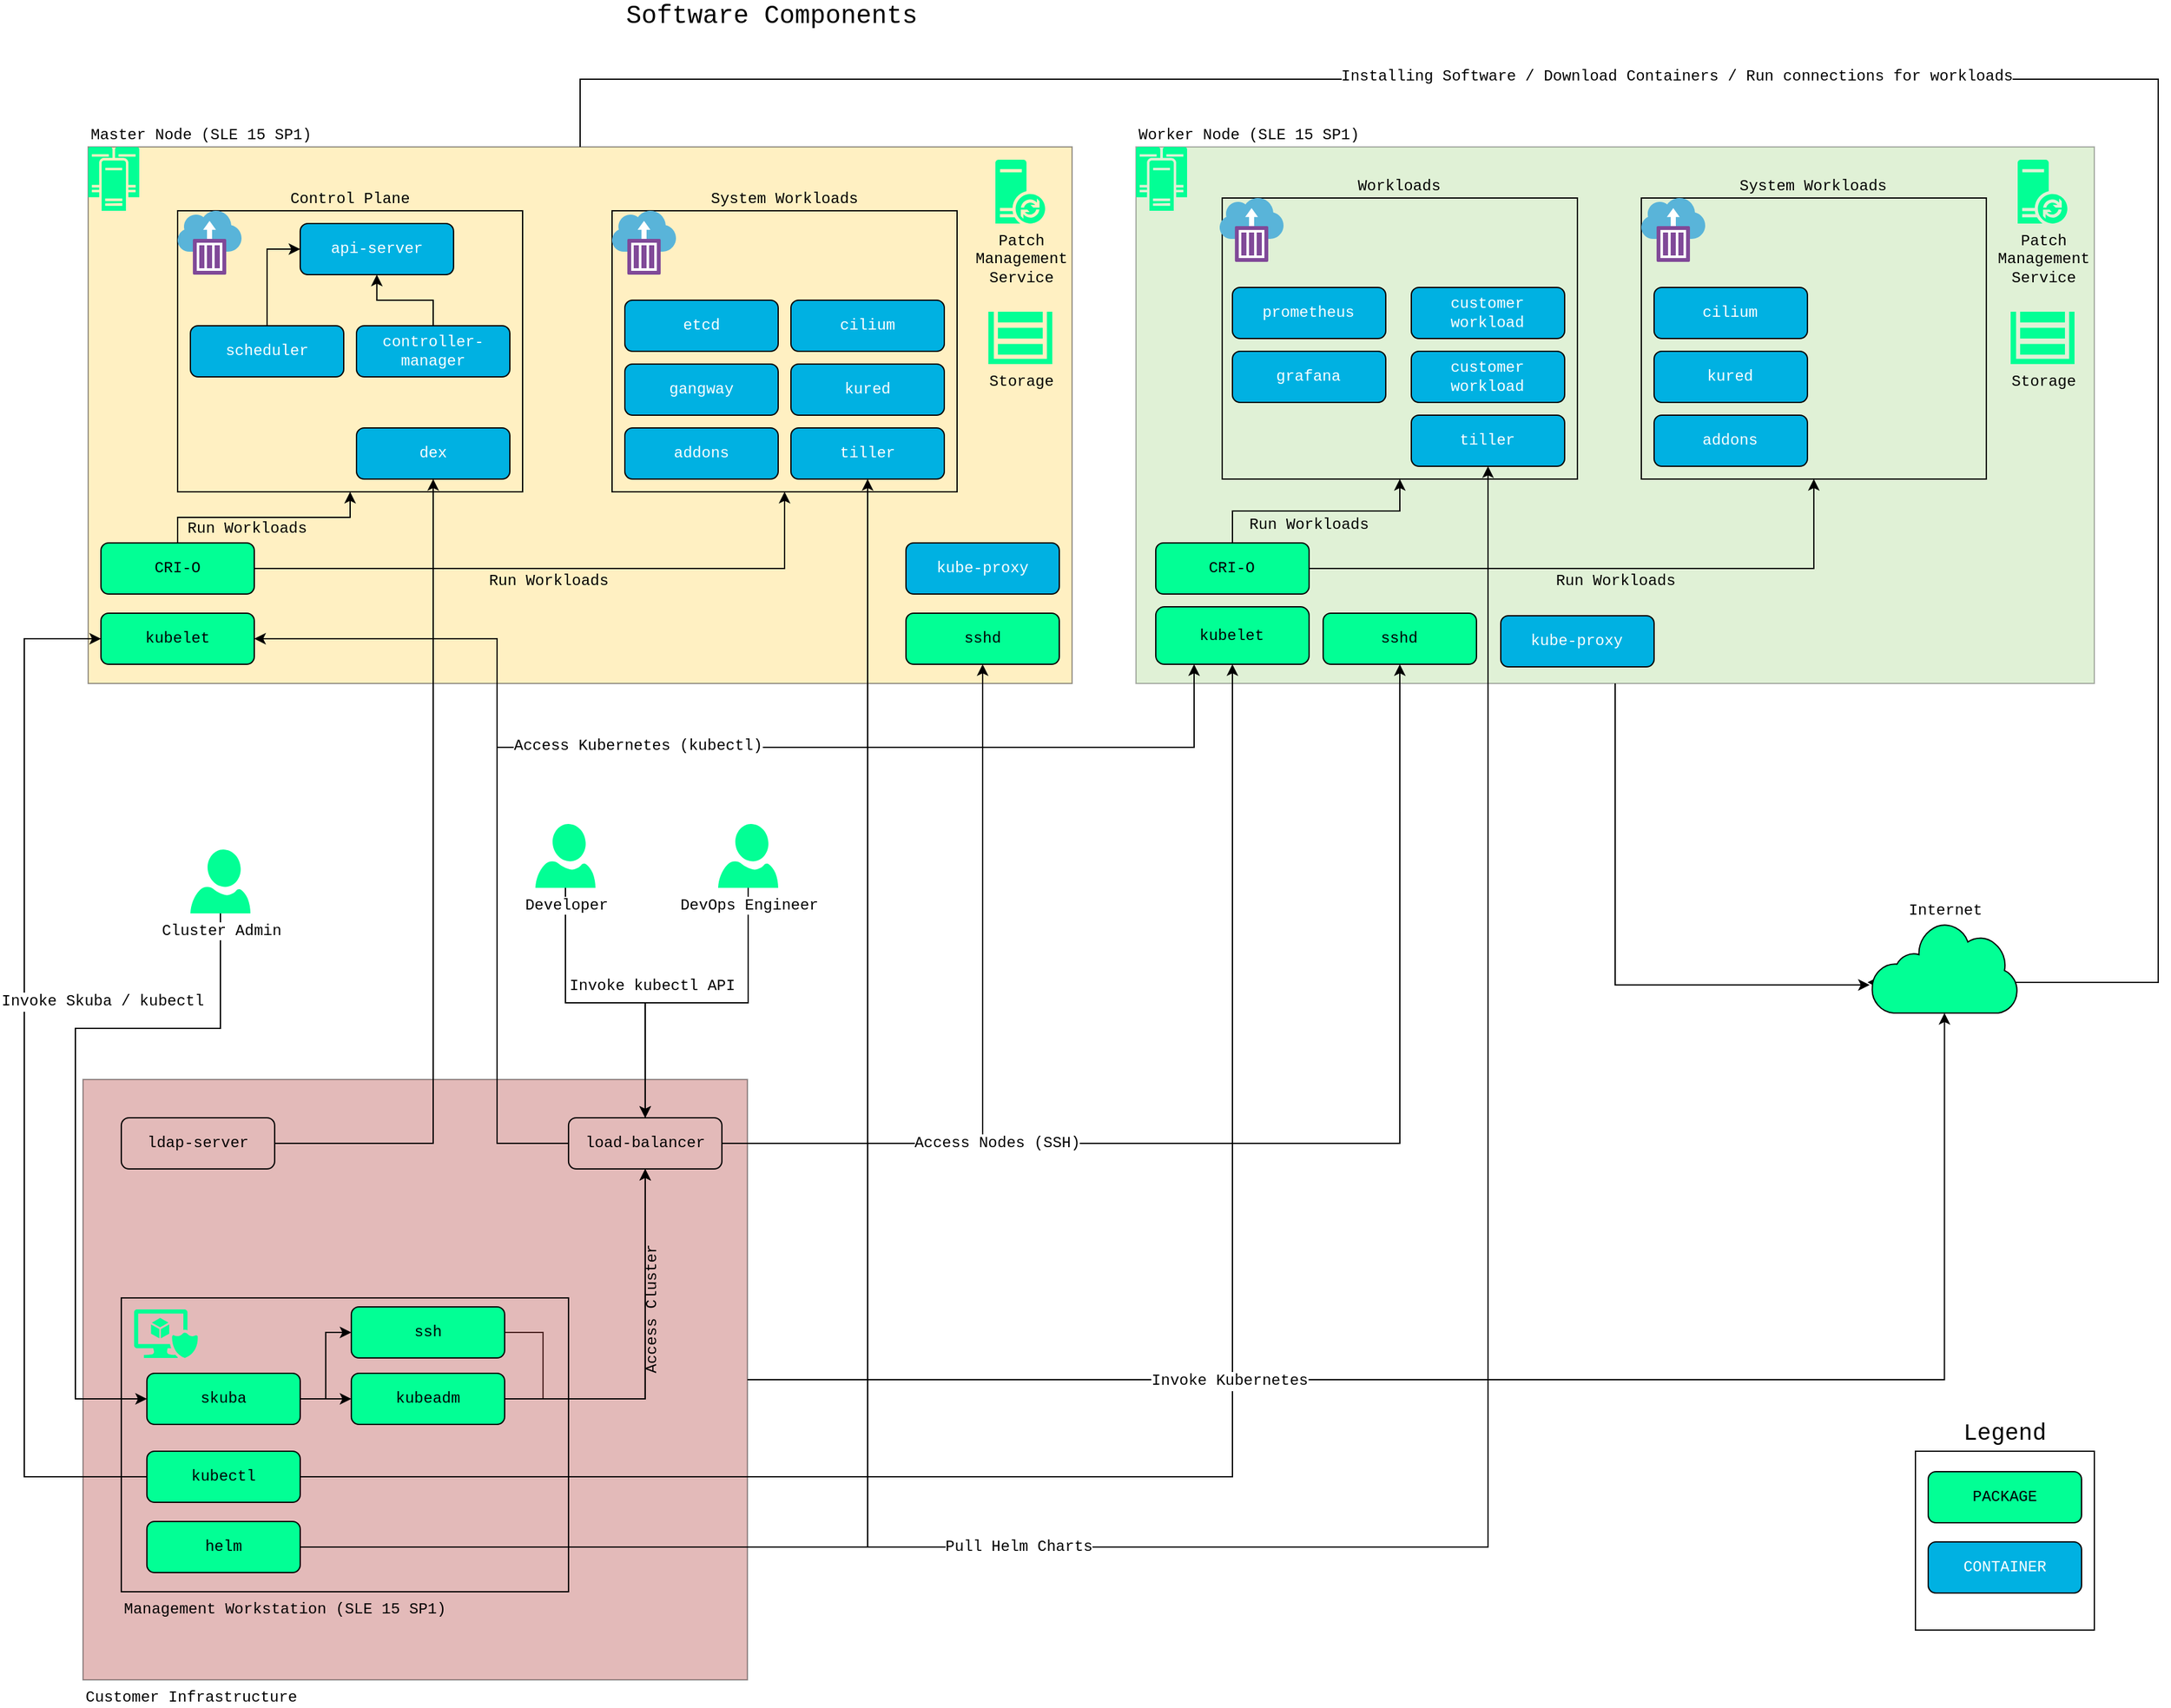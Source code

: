 <mxfile version="12.8.4" type="device"><diagram id="6bdjFwEnj6v_M3j-2Wha" name="Page-1"><mxGraphModel dx="2370" dy="1237" grid="1" gridSize="10" guides="1" tooltips="1" connect="1" arrows="1" fold="1" page="1" pageScale="1" pageWidth="1654" pageHeight="1169" math="0" shadow="0"><root><mxCell id="0"/><mxCell id="1" parent="0"/><mxCell id="fLlLuBaru9VSp9vsqFlR-161" style="edgeStyle=orthogonalEdgeStyle;rounded=0;orthogonalLoop=1;jettySize=auto;html=1;entryX=-0.011;entryY=0.697;entryDx=0;entryDy=0;entryPerimeter=0;startArrow=none;startFill=0;endArrow=classic;endFill=1;fontFamily=Courier New;fontColor=#000000;" edge="1" parent="1" source="fLlLuBaru9VSp9vsqFlR-36" target="fLlLuBaru9VSp9vsqFlR-34"><mxGeometry relative="1" as="geometry"><Array as="points"><mxPoint x="1275" y="779"/><mxPoint x="1474" y="779"/></Array></mxGeometry></mxCell><mxCell id="fLlLuBaru9VSp9vsqFlR-36" value="Worker Node (SLE 15 SP1)" style="rounded=0;whiteSpace=wrap;html=1;fillColor=#97D077;fontFamily=Courier New;align=left;labelPosition=center;verticalLabelPosition=top;verticalAlign=bottom;opacity=30;" vertex="1" parent="1"><mxGeometry x="900" y="123" width="750" height="420" as="geometry"/></mxCell><mxCell id="fLlLuBaru9VSp9vsqFlR-107" style="edgeStyle=orthogonalEdgeStyle;rounded=0;orthogonalLoop=1;jettySize=auto;html=1;exitX=1;exitY=0.5;exitDx=0;exitDy=0;startArrow=none;startFill=0;endArrow=classic;endFill=1;fontFamily=Courier New;fontColor=#000000;entryX=0.5;entryY=1;entryDx=0;entryDy=0;" edge="1" parent="1" source="fLlLuBaru9VSp9vsqFlR-104" target="fLlLuBaru9VSp9vsqFlR-69"><mxGeometry relative="1" as="geometry"><mxPoint x="515.94" y="933" as="targetPoint"/><Array as="points"><mxPoint x="435.94" y="1051"/><mxPoint x="435.94" y="1103"/><mxPoint x="515.94" y="1103"/></Array></mxGeometry></mxCell><mxCell id="fLlLuBaru9VSp9vsqFlR-160" style="edgeStyle=orthogonalEdgeStyle;rounded=0;orthogonalLoop=1;jettySize=auto;html=1;entryX=0.5;entryY=1;entryDx=0;entryDy=0;entryPerimeter=0;startArrow=none;startFill=0;endArrow=classic;endFill=1;fontFamily=Courier New;fontColor=#000000;" edge="1" parent="1" source="fLlLuBaru9VSp9vsqFlR-67" target="fLlLuBaru9VSp9vsqFlR-34"><mxGeometry relative="1" as="geometry"/></mxCell><mxCell id="fLlLuBaru9VSp9vsqFlR-67" value="Customer Infrastructure" style="rounded=0;whiteSpace=wrap;html=1;fillColor=#B85450;fontFamily=Courier New;align=left;labelPosition=center;verticalLabelPosition=bottom;verticalAlign=top;strokeColor=#000000;opacity=40;" vertex="1" parent="1"><mxGeometry x="75.94" y="853" width="520" height="470" as="geometry"/></mxCell><mxCell id="fLlLuBaru9VSp9vsqFlR-78" value="&lt;div style=&quot;font-size: 18px&quot;&gt;&lt;font style=&quot;font-size: 18px&quot;&gt;Legend&lt;/font&gt;&lt;/div&gt;" style="whiteSpace=wrap;html=1;aspect=fixed;strokeColor=#000000;fillColor=none;fontFamily=Courier New;align=center;labelPosition=center;verticalLabelPosition=top;verticalAlign=bottom;" vertex="1" parent="1"><mxGeometry x="1510" y="1144" width="140" height="140" as="geometry"/></mxCell><mxCell id="fLlLuBaru9VSp9vsqFlR-65" value="System Workloads" style="rounded=0;whiteSpace=wrap;html=1;fillColor=none;fontFamily=Courier New;align=center;labelPosition=center;verticalLabelPosition=top;verticalAlign=bottom;" vertex="1" parent="1"><mxGeometry x="1295.48" y="163" width="270" height="220" as="geometry"/></mxCell><mxCell id="fLlLuBaru9VSp9vsqFlR-152" style="edgeStyle=orthogonalEdgeStyle;rounded=0;orthogonalLoop=1;jettySize=auto;html=1;entryX=-0.026;entryY=0.662;entryDx=0;entryDy=0;entryPerimeter=0;startArrow=none;startFill=0;endArrow=classic;endFill=1;fontFamily=Courier New;fontColor=#000000;" edge="1" parent="1" source="fLlLuBaru9VSp9vsqFlR-35" target="fLlLuBaru9VSp9vsqFlR-34"><mxGeometry relative="1" as="geometry"><Array as="points"><mxPoint x="465" y="70"/><mxPoint x="1700" y="70"/><mxPoint x="1700" y="777"/></Array></mxGeometry></mxCell><mxCell id="fLlLuBaru9VSp9vsqFlR-157" value="Installing Software / Download Containers / Run connections for workloads" style="text;html=1;align=center;verticalAlign=middle;resizable=0;points=[];labelBackgroundColor=#ffffff;fontFamily=Courier New;fontColor=#000000;" vertex="1" connectable="0" parent="fLlLuBaru9VSp9vsqFlR-152"><mxGeometry x="-0.18" y="2" relative="1" as="geometry"><mxPoint as="offset"/></mxGeometry></mxCell><mxCell id="fLlLuBaru9VSp9vsqFlR-35" value="Master Node (SLE 15 SP1)" style="rounded=0;whiteSpace=wrap;html=1;fillColor=#FFD966;fontFamily=Courier New;align=left;labelPosition=center;verticalLabelPosition=top;verticalAlign=bottom;strokeColor=#000000;opacity=40;" vertex="1" parent="1"><mxGeometry x="80" y="123" width="770" height="420" as="geometry"/></mxCell><mxCell id="fLlLuBaru9VSp9vsqFlR-63" value="System Workloads" style="rounded=0;whiteSpace=wrap;html=1;fillColor=none;fontFamily=Courier New;align=center;labelPosition=center;verticalLabelPosition=top;verticalAlign=bottom;" vertex="1" parent="1"><mxGeometry x="490" y="173" width="270" height="220" as="geometry"/></mxCell><mxCell id="fLlLuBaru9VSp9vsqFlR-58" value="Workloads" style="rounded=0;whiteSpace=wrap;html=1;fillColor=none;fontFamily=Courier New;align=center;labelPosition=center;verticalLabelPosition=top;verticalAlign=bottom;" vertex="1" parent="1"><mxGeometry x="967.48" y="163" width="278" height="220" as="geometry"/></mxCell><mxCell id="fLlLuBaru9VSp9vsqFlR-37" value="Management Workstation (SLE 15 SP1)" style="rounded=0;whiteSpace=wrap;html=1;fillColor=none;fontFamily=Courier New;align=left;labelPosition=center;verticalLabelPosition=bottom;verticalAlign=top;" vertex="1" parent="1"><mxGeometry x="105.94" y="1024" width="350" height="230" as="geometry"/></mxCell><mxCell id="fLlLuBaru9VSp9vsqFlR-11" value="kured" style="rounded=1;whiteSpace=wrap;html=1;fillColor=#00B1E2;fontFamily=Courier New;fontColor=#FFFFFF;" vertex="1" parent="1"><mxGeometry x="630" y="293" width="120" height="40" as="geometry"/></mxCell><mxCell id="fLlLuBaru9VSp9vsqFlR-15" value="&lt;div&gt;etcd&lt;/div&gt;" style="rounded=1;whiteSpace=wrap;html=1;fillColor=#00B1E2;fontFamily=Courier New;fontColor=#FFFFFF;" vertex="1" parent="1"><mxGeometry x="500" y="243" width="120" height="40" as="geometry"/></mxCell><mxCell id="fLlLuBaru9VSp9vsqFlR-19" value="cilium" style="rounded=1;whiteSpace=wrap;html=1;fillColor=#00B1E2;fontFamily=Courier New;fontColor=#FFFFFF;" vertex="1" parent="1"><mxGeometry x="630" y="243" width="120" height="40" as="geometry"/></mxCell><mxCell id="fLlLuBaru9VSp9vsqFlR-39" value="&lt;div&gt;Control Plane&lt;/div&gt;" style="rounded=0;whiteSpace=wrap;html=1;fillColor=none;fontFamily=Courier New;align=center;labelPosition=center;verticalLabelPosition=top;verticalAlign=bottom;" vertex="1" parent="1"><mxGeometry x="150" y="173" width="270" height="220" as="geometry"/></mxCell><mxCell id="fLlLuBaru9VSp9vsqFlR-1" value="&lt;font style=&quot;font-size: 20px&quot;&gt;Software Components&lt;/font&gt;" style="text;html=1;strokeColor=none;fillColor=none;align=center;verticalAlign=middle;whiteSpace=wrap;rounded=0;fontFamily=Courier New;" vertex="1" parent="1"><mxGeometry x="470" y="10" width="290" height="20" as="geometry"/></mxCell><mxCell id="fLlLuBaru9VSp9vsqFlR-9" value="&lt;div&gt;api-server&lt;/div&gt;" style="rounded=1;whiteSpace=wrap;html=1;fillColor=#00B1E2;fontFamily=Courier New;fontColor=#FFFFFF;" vertex="1" parent="1"><mxGeometry x="245.94" y="183" width="120" height="40" as="geometry"/></mxCell><mxCell id="fLlLuBaru9VSp9vsqFlR-10" value="kubelet" style="rounded=1;whiteSpace=wrap;html=1;fillColor=#02FF95;labelPosition=center;verticalLabelPosition=middle;align=center;verticalAlign=middle;fontFamily=Courier New;" vertex="1" parent="1"><mxGeometry x="90" y="488" width="120" height="40" as="geometry"/></mxCell><mxCell id="fLlLuBaru9VSp9vsqFlR-12" value="sshd" style="rounded=1;whiteSpace=wrap;html=1;fillColor=#02FF95;fontFamily=Courier New;" vertex="1" parent="1"><mxGeometry x="720" y="488" width="120" height="40" as="geometry"/></mxCell><mxCell id="fLlLuBaru9VSp9vsqFlR-57" style="edgeStyle=orthogonalEdgeStyle;rounded=0;orthogonalLoop=1;jettySize=auto;html=1;fontFamily=Courier New;" edge="1" parent="1" source="fLlLuBaru9VSp9vsqFlR-13" target="fLlLuBaru9VSp9vsqFlR-22"><mxGeometry relative="1" as="geometry"/></mxCell><mxCell id="fLlLuBaru9VSp9vsqFlR-106" style="edgeStyle=orthogonalEdgeStyle;rounded=0;orthogonalLoop=1;jettySize=auto;html=1;entryX=0;entryY=0.5;entryDx=0;entryDy=0;startArrow=none;startFill=0;endArrow=classic;endFill=1;fontFamily=Courier New;fontColor=#000000;" edge="1" parent="1" source="fLlLuBaru9VSp9vsqFlR-13" target="fLlLuBaru9VSp9vsqFlR-104"><mxGeometry relative="1" as="geometry"/></mxCell><mxCell id="fLlLuBaru9VSp9vsqFlR-13" value="skuba" style="rounded=1;whiteSpace=wrap;html=1;fillColor=#02FF95;fontFamily=Courier New;" vertex="1" parent="1"><mxGeometry x="125.94" y="1083" width="120" height="40" as="geometry"/></mxCell><mxCell id="fLlLuBaru9VSp9vsqFlR-112" style="edgeStyle=orthogonalEdgeStyle;rounded=0;orthogonalLoop=1;jettySize=auto;html=1;entryX=0.5;entryY=1;entryDx=0;entryDy=0;startArrow=none;startFill=0;endArrow=classic;endFill=1;fontFamily=Courier New;fontColor=#000000;" edge="1" parent="1" source="fLlLuBaru9VSp9vsqFlR-14" target="fLlLuBaru9VSp9vsqFlR-58"><mxGeometry relative="1" as="geometry"/></mxCell><mxCell id="fLlLuBaru9VSp9vsqFlR-155" value="Run Workloads" style="text;html=1;align=center;verticalAlign=middle;resizable=0;points=[];labelBackgroundColor=none;fontFamily=Courier New;fontColor=#000000;" vertex="1" connectable="0" parent="fLlLuBaru9VSp9vsqFlR-112"><mxGeometry x="0.273" relative="1" as="geometry"><mxPoint x="-30.5" y="11" as="offset"/></mxGeometry></mxCell><mxCell id="fLlLuBaru9VSp9vsqFlR-115" style="edgeStyle=orthogonalEdgeStyle;rounded=0;orthogonalLoop=1;jettySize=auto;html=1;entryX=0.5;entryY=1;entryDx=0;entryDy=0;startArrow=none;startFill=0;endArrow=classic;endFill=1;fontFamily=Courier New;fontColor=#000000;" edge="1" parent="1" source="fLlLuBaru9VSp9vsqFlR-14" target="fLlLuBaru9VSp9vsqFlR-65"><mxGeometry relative="1" as="geometry"/></mxCell><mxCell id="fLlLuBaru9VSp9vsqFlR-156" value="Run Workloads" style="text;html=1;align=center;verticalAlign=middle;resizable=0;points=[];labelBackgroundColor=none;fontFamily=Courier New;fontColor=#000000;" vertex="1" connectable="0" parent="fLlLuBaru9VSp9vsqFlR-115"><mxGeometry x="0.044" y="1" relative="1" as="geometry"><mxPoint x="-2.98" y="11" as="offset"/></mxGeometry></mxCell><mxCell id="fLlLuBaru9VSp9vsqFlR-14" value="CRI-O" style="rounded=1;whiteSpace=wrap;html=1;fillColor=#02FF95;fontFamily=Courier New;" vertex="1" parent="1"><mxGeometry x="915.48" y="433" width="120" height="40" as="geometry"/></mxCell><mxCell id="fLlLuBaru9VSp9vsqFlR-108" style="edgeStyle=orthogonalEdgeStyle;rounded=0;orthogonalLoop=1;jettySize=auto;html=1;startArrow=none;startFill=0;endArrow=classic;endFill=1;fontFamily=Courier New;fontColor=#000000;" edge="1" parent="1" source="fLlLuBaru9VSp9vsqFlR-16" target="fLlLuBaru9VSp9vsqFlR-9"><mxGeometry relative="1" as="geometry"/></mxCell><mxCell id="fLlLuBaru9VSp9vsqFlR-16" value="controller-manager" style="rounded=1;whiteSpace=wrap;html=1;fillColor=#00B1E2;fontFamily=Courier New;fontColor=#FFFFFF;" vertex="1" parent="1"><mxGeometry x="290" y="263" width="120" height="40" as="geometry"/></mxCell><mxCell id="fLlLuBaru9VSp9vsqFlR-17" value="dex" style="rounded=1;whiteSpace=wrap;html=1;fillColor=#00B1E2;fontFamily=Courier New;fontColor=#FFFFFF;" vertex="1" parent="1"><mxGeometry x="290" y="343" width="120" height="40" as="geometry"/></mxCell><mxCell id="fLlLuBaru9VSp9vsqFlR-18" value="gangway" style="rounded=1;whiteSpace=wrap;html=1;fillColor=#00B1E2;fontFamily=Courier New;fontColor=#FFFFFF;" vertex="1" parent="1"><mxGeometry x="500" y="293" width="120" height="40" as="geometry"/></mxCell><mxCell id="fLlLuBaru9VSp9vsqFlR-96" style="edgeStyle=orthogonalEdgeStyle;rounded=0;orthogonalLoop=1;jettySize=auto;html=1;entryX=0.5;entryY=1;entryDx=0;entryDy=0;startArrow=none;startFill=0;endArrow=classic;endFill=1;fontFamily=Courier New;fontColor=#000000;" edge="1" parent="1" source="fLlLuBaru9VSp9vsqFlR-22" target="fLlLuBaru9VSp9vsqFlR-69"><mxGeometry relative="1" as="geometry"/></mxCell><mxCell id="fLlLuBaru9VSp9vsqFlR-97" value="Access Cluster" style="text;html=1;align=center;verticalAlign=middle;resizable=0;points=[];labelBackgroundColor=none;fontFamily=Courier New;fontColor=#000000;labelBorderColor=none;rotation=-90;" vertex="1" connectable="0" parent="fLlLuBaru9VSp9vsqFlR-96"><mxGeometry x="-0.241" y="56" relative="1" as="geometry"><mxPoint x="61.04" y="-69.95" as="offset"/></mxGeometry></mxCell><mxCell id="fLlLuBaru9VSp9vsqFlR-22" value="kubeadm" style="rounded=1;whiteSpace=wrap;html=1;fillColor=#02FF95;fontFamily=Courier New;" vertex="1" parent="1"><mxGeometry x="285.94" y="1083" width="120" height="40" as="geometry"/></mxCell><mxCell id="fLlLuBaru9VSp9vsqFlR-23" value="kube-proxy" style="rounded=1;whiteSpace=wrap;html=1;fillColor=#00B1E2;fontFamily=Courier New;fontColor=#FFFFFF;" vertex="1" parent="1"><mxGeometry x="720" y="433" width="120" height="40" as="geometry"/></mxCell><mxCell id="fLlLuBaru9VSp9vsqFlR-90" style="edgeStyle=orthogonalEdgeStyle;rounded=0;orthogonalLoop=1;jettySize=auto;html=1;entryX=0.5;entryY=1;entryDx=0;entryDy=0;startArrow=none;startFill=0;endArrow=classic;endFill=1;fontFamily=Courier New;fontColor=#000000;" edge="1" parent="1" source="fLlLuBaru9VSp9vsqFlR-24" target="fLlLuBaru9VSp9vsqFlR-49"><mxGeometry relative="1" as="geometry"/></mxCell><mxCell id="fLlLuBaru9VSp9vsqFlR-92" value="Invoke Kubernetes" style="text;html=1;align=center;verticalAlign=middle;resizable=0;points=[];labelBackgroundColor=#ffffff;fontFamily=Courier New;fontColor=#000000;" vertex="1" connectable="0" parent="fLlLuBaru9VSp9vsqFlR-90"><mxGeometry x="0.179" y="3" relative="1" as="geometry"><mxPoint as="offset"/></mxGeometry></mxCell><mxCell id="fLlLuBaru9VSp9vsqFlR-135" style="edgeStyle=orthogonalEdgeStyle;rounded=0;orthogonalLoop=1;jettySize=auto;html=1;entryX=0;entryY=0.5;entryDx=0;entryDy=0;startArrow=none;startFill=0;endArrow=classic;endFill=1;fontFamily=Courier New;fontColor=#000000;" edge="1" parent="1" source="fLlLuBaru9VSp9vsqFlR-24" target="fLlLuBaru9VSp9vsqFlR-10"><mxGeometry relative="1" as="geometry"><Array as="points"><mxPoint x="30" y="1164"/><mxPoint x="30" y="508"/></Array></mxGeometry></mxCell><mxCell id="fLlLuBaru9VSp9vsqFlR-24" value="kubectl" style="rounded=1;whiteSpace=wrap;html=1;fillColor=#02FF95;fontFamily=Courier New;" vertex="1" parent="1"><mxGeometry x="125.94" y="1144" width="120" height="40" as="geometry"/></mxCell><mxCell id="fLlLuBaru9VSp9vsqFlR-136" style="edgeStyle=orthogonalEdgeStyle;rounded=0;orthogonalLoop=1;jettySize=auto;html=1;startArrow=none;startFill=0;endArrow=classic;endFill=1;fontFamily=Courier New;fontColor=#000000;" edge="1" parent="1" source="fLlLuBaru9VSp9vsqFlR-27" target="fLlLuBaru9VSp9vsqFlR-17"><mxGeometry relative="1" as="geometry"/></mxCell><mxCell id="fLlLuBaru9VSp9vsqFlR-27" value="ldap-server" style="rounded=1;whiteSpace=wrap;html=1;fillColor=none;fontFamily=Courier New;" vertex="1" parent="1"><mxGeometry x="105.94" y="883" width="120" height="40" as="geometry"/></mxCell><mxCell id="fLlLuBaru9VSp9vsqFlR-109" style="edgeStyle=orthogonalEdgeStyle;rounded=0;orthogonalLoop=1;jettySize=auto;html=1;entryX=0;entryY=0.5;entryDx=0;entryDy=0;startArrow=none;startFill=0;endArrow=classic;endFill=1;fontFamily=Courier New;fontColor=#000000;exitX=0.5;exitY=0;exitDx=0;exitDy=0;" edge="1" parent="1" source="fLlLuBaru9VSp9vsqFlR-28" target="fLlLuBaru9VSp9vsqFlR-9"><mxGeometry relative="1" as="geometry"/></mxCell><mxCell id="fLlLuBaru9VSp9vsqFlR-28" value="scheduler" style="rounded=1;whiteSpace=wrap;html=1;fillColor=#00B1E2;fontFamily=Courier New;fontColor=#FFFFFF;" vertex="1" parent="1"><mxGeometry x="160" y="263" width="120" height="40" as="geometry"/></mxCell><mxCell id="fLlLuBaru9VSp9vsqFlR-81" style="edgeStyle=orthogonalEdgeStyle;rounded=0;orthogonalLoop=1;jettySize=auto;html=1;entryX=0.5;entryY=1;entryDx=0;entryDy=0;startArrow=none;startFill=0;endArrow=classic;endFill=1;fontFamily=Courier New;" edge="1" parent="1" source="fLlLuBaru9VSp9vsqFlR-29" target="fLlLuBaru9VSp9vsqFlR-30"><mxGeometry relative="1" as="geometry"/></mxCell><mxCell id="fLlLuBaru9VSp9vsqFlR-82" style="edgeStyle=orthogonalEdgeStyle;rounded=0;orthogonalLoop=1;jettySize=auto;html=1;startArrow=none;startFill=0;endArrow=classic;endFill=1;fontFamily=Courier New;" edge="1" parent="1" source="fLlLuBaru9VSp9vsqFlR-29" target="fLlLuBaru9VSp9vsqFlR-48"><mxGeometry relative="1" as="geometry"/></mxCell><mxCell id="fLlLuBaru9VSp9vsqFlR-83" value="Pull Helm Charts" style="text;html=1;align=center;verticalAlign=middle;resizable=0;points=[];labelBackgroundColor=#ffffff;fontFamily=Courier New;" vertex="1" connectable="0" parent="fLlLuBaru9VSp9vsqFlR-82"><mxGeometry x="-0.245" y="-3" relative="1" as="geometry"><mxPoint x="-108.33" y="-3" as="offset"/></mxGeometry></mxCell><mxCell id="fLlLuBaru9VSp9vsqFlR-29" value="helm" style="rounded=1;whiteSpace=wrap;html=1;fillColor=#02FF95;fontFamily=Courier New;" vertex="1" parent="1"><mxGeometry x="125.94" y="1199" width="120" height="40" as="geometry"/></mxCell><mxCell id="fLlLuBaru9VSp9vsqFlR-30" value="tiller" style="rounded=1;whiteSpace=wrap;html=1;fillColor=#00B1E2;fontFamily=Courier New;fontColor=#FFFFFF;" vertex="1" parent="1"><mxGeometry x="630" y="343" width="120" height="40" as="geometry"/></mxCell><mxCell id="fLlLuBaru9VSp9vsqFlR-34" value="Internet" style="aspect=fixed;pointerEvents=1;shadow=0;dashed=0;html=1;strokeColor=#000000;labelPosition=center;verticalLabelPosition=top;verticalAlign=bottom;align=center;fillColor=#02ff95;shape=mxgraph.mscae.enterprise.internet;fontFamily=Courier New;" vertex="1" parent="1"><mxGeometry x="1475.48" y="730" width="114.52" height="71" as="geometry"/></mxCell><mxCell id="fLlLuBaru9VSp9vsqFlR-40" value="" style="aspect=fixed;pointerEvents=1;shadow=0;dashed=0;html=1;strokeColor=none;labelPosition=center;verticalLabelPosition=bottom;verticalAlign=top;align=center;fillColor=#02FF95;shape=mxgraph.mscae.enterprise.cluster_server;fontFamily=Courier New;" vertex="1" parent="1"><mxGeometry x="80" y="123" width="40" height="50" as="geometry"/></mxCell><mxCell id="fLlLuBaru9VSp9vsqFlR-41" value="" style="aspect=fixed;pointerEvents=1;shadow=0;dashed=0;html=1;strokeColor=none;labelPosition=center;verticalLabelPosition=bottom;verticalAlign=top;align=center;fillColor=#02FF95;shape=mxgraph.mscae.enterprise.cluster_server;fontFamily=Courier New;" vertex="1" parent="1"><mxGeometry x="900" y="123" width="40" height="50" as="geometry"/></mxCell><mxCell id="fLlLuBaru9VSp9vsqFlR-42" value="" style="aspect=fixed;html=1;points=[];align=center;image;fontSize=12;image=img/lib/mscae/Container_Instances.svg;strokeColor=#000000;fillColor=none;" vertex="1" parent="1"><mxGeometry x="150" y="173" width="50" height="50" as="geometry"/></mxCell><mxCell id="fLlLuBaru9VSp9vsqFlR-45" value="sshd" style="rounded=1;whiteSpace=wrap;html=1;fillColor=#02FF95;fontFamily=Courier New;" vertex="1" parent="1"><mxGeometry x="1046.48" y="488" width="120" height="40" as="geometry"/></mxCell><mxCell id="fLlLuBaru9VSp9vsqFlR-46" value="PACKAGE" style="rounded=1;whiteSpace=wrap;html=1;fillColor=#02FF95;fontFamily=Courier New;" vertex="1" parent="1"><mxGeometry x="1520" y="1160" width="120" height="40" as="geometry"/></mxCell><mxCell id="fLlLuBaru9VSp9vsqFlR-47" value="CONTAINER" style="rounded=1;whiteSpace=wrap;html=1;fillColor=#00b1e2;fontFamily=Courier New;strokeColor=#000000;fontColor=#FFFFFF;" vertex="1" parent="1"><mxGeometry x="1520" y="1215" width="120" height="40" as="geometry"/></mxCell><mxCell id="fLlLuBaru9VSp9vsqFlR-48" value="tiller" style="rounded=1;whiteSpace=wrap;html=1;fillColor=#00B1E2;fontFamily=Courier New;fontColor=#FFFFFF;" vertex="1" parent="1"><mxGeometry x="1115.48" y="333" width="120" height="40" as="geometry"/></mxCell><mxCell id="fLlLuBaru9VSp9vsqFlR-49" value="kubelet" style="rounded=1;whiteSpace=wrap;html=1;fillColor=#02FF95;labelPosition=center;verticalLabelPosition=middle;align=center;verticalAlign=middle;fontFamily=Courier New;" vertex="1" parent="1"><mxGeometry x="915.48" y="483" width="120" height="45" as="geometry"/></mxCell><mxCell id="fLlLuBaru9VSp9vsqFlR-51" value="kube-proxy" style="rounded=1;whiteSpace=wrap;html=1;fillColor=#00B1E2;fontFamily=Courier New;fontColor=#FFFFFF;" vertex="1" parent="1"><mxGeometry x="1185.48" y="490" width="120" height="40" as="geometry"/></mxCell><mxCell id="fLlLuBaru9VSp9vsqFlR-110" style="edgeStyle=orthogonalEdgeStyle;rounded=0;orthogonalLoop=1;jettySize=auto;html=1;entryX=0.5;entryY=1;entryDx=0;entryDy=0;startArrow=none;startFill=0;endArrow=classic;endFill=1;fontFamily=Courier New;fontColor=#000000;" edge="1" parent="1" source="fLlLuBaru9VSp9vsqFlR-52" target="fLlLuBaru9VSp9vsqFlR-39"><mxGeometry relative="1" as="geometry"/></mxCell><mxCell id="fLlLuBaru9VSp9vsqFlR-154" value="Run Workloads" style="text;html=1;align=center;verticalAlign=middle;resizable=0;points=[];labelBackgroundColor=none;fontFamily=Courier New;fontColor=#000000;" vertex="1" connectable="0" parent="fLlLuBaru9VSp9vsqFlR-110"><mxGeometry x="-0.173" relative="1" as="geometry"><mxPoint x="1.5" y="9" as="offset"/></mxGeometry></mxCell><mxCell id="fLlLuBaru9VSp9vsqFlR-111" style="edgeStyle=orthogonalEdgeStyle;rounded=0;orthogonalLoop=1;jettySize=auto;html=1;entryX=0.5;entryY=1;entryDx=0;entryDy=0;startArrow=none;startFill=0;endArrow=classic;endFill=1;fontFamily=Courier New;fontColor=#000000;" edge="1" parent="1" source="fLlLuBaru9VSp9vsqFlR-52" target="fLlLuBaru9VSp9vsqFlR-63"><mxGeometry relative="1" as="geometry"/></mxCell><mxCell id="fLlLuBaru9VSp9vsqFlR-153" value="Run Workloads" style="text;html=1;align=center;verticalAlign=middle;resizable=0;points=[];labelBackgroundColor=none;fontFamily=Courier New;fontColor=#000000;" vertex="1" connectable="0" parent="fLlLuBaru9VSp9vsqFlR-111"><mxGeometry x="-0.173" y="1" relative="1" as="geometry"><mxPoint x="33.33" y="11" as="offset"/></mxGeometry></mxCell><mxCell id="fLlLuBaru9VSp9vsqFlR-52" value="CRI-O" style="rounded=1;whiteSpace=wrap;html=1;fillColor=#02FF95;fontFamily=Courier New;" vertex="1" parent="1"><mxGeometry x="90" y="433" width="120" height="40" as="geometry"/></mxCell><mxCell id="fLlLuBaru9VSp9vsqFlR-53" value="cilium" style="rounded=1;whiteSpace=wrap;html=1;fillColor=#00B1E2;fontFamily=Courier New;fontColor=#FFFFFF;" vertex="1" parent="1"><mxGeometry x="1305.48" y="233" width="120" height="40" as="geometry"/></mxCell><mxCell id="fLlLuBaru9VSp9vsqFlR-54" value="kured" style="rounded=1;whiteSpace=wrap;html=1;fillColor=#00B1E2;fontFamily=Courier New;fontColor=#FFFFFF;" vertex="1" parent="1"><mxGeometry x="1305.48" y="283" width="120" height="40" as="geometry"/></mxCell><mxCell id="fLlLuBaru9VSp9vsqFlR-55" value="prometheus" style="rounded=1;whiteSpace=wrap;html=1;fillColor=#00B1E2;fontFamily=Courier New;fontColor=#FFFFFF;" vertex="1" parent="1"><mxGeometry x="975.48" y="233" width="120" height="40" as="geometry"/></mxCell><mxCell id="fLlLuBaru9VSp9vsqFlR-56" value="grafana" style="rounded=1;whiteSpace=wrap;html=1;fillColor=#00B1E2;fontFamily=Courier New;fontColor=#FFFFFF;" vertex="1" parent="1"><mxGeometry x="975.48" y="283" width="120" height="40" as="geometry"/></mxCell><mxCell id="fLlLuBaru9VSp9vsqFlR-59" value="" style="aspect=fixed;html=1;points=[];align=center;image;fontSize=12;image=img/lib/mscae/Container_Instances.svg;strokeColor=#000000;fillColor=none;" vertex="1" parent="1"><mxGeometry x="965.48" y="163" width="50" height="50" as="geometry"/></mxCell><mxCell id="fLlLuBaru9VSp9vsqFlR-61" value="customer workload" style="rounded=1;whiteSpace=wrap;html=1;fillColor=#00B1E2;fontFamily=Courier New;fontColor=#FFFFFF;" vertex="1" parent="1"><mxGeometry x="1115.48" y="233" width="120" height="40" as="geometry"/></mxCell><mxCell id="fLlLuBaru9VSp9vsqFlR-62" value="customer workload" style="rounded=1;whiteSpace=wrap;html=1;fillColor=#00B1E2;fontFamily=Courier New;fontColor=#FFFFFF;" vertex="1" parent="1"><mxGeometry x="1115.48" y="283" width="120" height="40" as="geometry"/></mxCell><mxCell id="fLlLuBaru9VSp9vsqFlR-64" value="" style="aspect=fixed;html=1;points=[];align=center;image;fontSize=12;image=img/lib/mscae/Container_Instances.svg;strokeColor=#000000;fillColor=none;" vertex="1" parent="1"><mxGeometry x="490" y="173" width="50" height="50" as="geometry"/></mxCell><mxCell id="fLlLuBaru9VSp9vsqFlR-66" value="" style="aspect=fixed;html=1;points=[];align=center;image;fontSize=12;image=img/lib/mscae/Container_Instances.svg;strokeColor=#000000;fillColor=none;" vertex="1" parent="1"><mxGeometry x="1295.48" y="163" width="50" height="50" as="geometry"/></mxCell><mxCell id="fLlLuBaru9VSp9vsqFlR-75" style="edgeStyle=orthogonalEdgeStyle;rounded=0;orthogonalLoop=1;jettySize=auto;html=1;entryX=0.5;entryY=1;entryDx=0;entryDy=0;fontFamily=Courier New;" edge="1" parent="1" source="fLlLuBaru9VSp9vsqFlR-69" target="fLlLuBaru9VSp9vsqFlR-45"><mxGeometry relative="1" as="geometry"/></mxCell><mxCell id="fLlLuBaru9VSp9vsqFlR-99" style="edgeStyle=orthogonalEdgeStyle;rounded=0;orthogonalLoop=1;jettySize=auto;html=1;entryX=0.5;entryY=1;entryDx=0;entryDy=0;startArrow=none;startFill=0;endArrow=classic;endFill=1;fontFamily=Courier New;fontColor=#000000;" edge="1" parent="1" source="fLlLuBaru9VSp9vsqFlR-69" target="fLlLuBaru9VSp9vsqFlR-12"><mxGeometry relative="1" as="geometry"><Array as="points"><mxPoint x="780" y="903"/></Array></mxGeometry></mxCell><mxCell id="fLlLuBaru9VSp9vsqFlR-147" value="Access Nodes (SSH)" style="text;html=1;align=center;verticalAlign=middle;resizable=0;points=[];labelBackgroundColor=#ffffff;fontFamily=Courier New;fontColor=#000000;" vertex="1" connectable="0" parent="fLlLuBaru9VSp9vsqFlR-99"><mxGeometry x="-0.401" y="2" relative="1" as="geometry"><mxPoint x="41.12" y="1.94" as="offset"/></mxGeometry></mxCell><mxCell id="fLlLuBaru9VSp9vsqFlR-144" style="edgeStyle=orthogonalEdgeStyle;rounded=0;orthogonalLoop=1;jettySize=auto;html=1;entryX=1;entryY=0.5;entryDx=0;entryDy=0;startArrow=none;startFill=0;endArrow=classic;endFill=1;fontFamily=Courier New;fontColor=#000000;" edge="1" parent="1" source="fLlLuBaru9VSp9vsqFlR-69" target="fLlLuBaru9VSp9vsqFlR-10"><mxGeometry relative="1" as="geometry"><Array as="points"><mxPoint x="400" y="903"/><mxPoint x="400" y="508"/></Array></mxGeometry></mxCell><mxCell id="fLlLuBaru9VSp9vsqFlR-146" style="edgeStyle=orthogonalEdgeStyle;rounded=0;orthogonalLoop=1;jettySize=auto;html=1;entryX=0.25;entryY=1;entryDx=0;entryDy=0;startArrow=none;startFill=0;endArrow=classic;endFill=1;fontFamily=Courier New;fontColor=#000000;" edge="1" parent="1" source="fLlLuBaru9VSp9vsqFlR-69" target="fLlLuBaru9VSp9vsqFlR-49"><mxGeometry relative="1" as="geometry"><Array as="points"><mxPoint x="400" y="903"/><mxPoint x="400" y="593"/><mxPoint x="945" y="593"/></Array></mxGeometry></mxCell><mxCell id="fLlLuBaru9VSp9vsqFlR-148" value="Access Kubernetes (kubectl)" style="text;html=1;align=center;verticalAlign=middle;resizable=0;points=[];labelBackgroundColor=#ffffff;fontFamily=Courier New;fontColor=#000000;" vertex="1" connectable="0" parent="fLlLuBaru9VSp9vsqFlR-146"><mxGeometry x="-0.186" y="1" relative="1" as="geometry"><mxPoint x="78.18" as="offset"/></mxGeometry></mxCell><mxCell id="fLlLuBaru9VSp9vsqFlR-69" value="load-balancer" style="rounded=1;whiteSpace=wrap;html=1;fillColor=none;fontFamily=Courier New;" vertex="1" parent="1"><mxGeometry x="455.94" y="883" width="120" height="40" as="geometry"/></mxCell><mxCell id="fLlLuBaru9VSp9vsqFlR-85" value="Storage" style="aspect=fixed;pointerEvents=1;shadow=0;dashed=0;html=1;strokeColor=none;labelPosition=center;verticalLabelPosition=bottom;verticalAlign=top;align=center;fillColor=#02FF95;shape=mxgraph.mscae.enterprise.storage;fontFamily=Courier New;" vertex="1" parent="1"><mxGeometry x="784.5" y="252" width="50" height="41" as="geometry"/></mxCell><mxCell id="fLlLuBaru9VSp9vsqFlR-86" value="Storage" style="aspect=fixed;pointerEvents=1;shadow=0;dashed=0;html=1;strokeColor=none;labelPosition=center;verticalLabelPosition=bottom;verticalAlign=top;align=center;fillColor=#02FF95;shape=mxgraph.mscae.enterprise.storage;fontFamily=Courier New;" vertex="1" parent="1"><mxGeometry x="1584.5" y="252" width="50" height="41" as="geometry"/></mxCell><mxCell id="fLlLuBaru9VSp9vsqFlR-95" value="" style="aspect=fixed;pointerEvents=1;shadow=0;dashed=0;html=1;strokeColor=none;labelPosition=right;verticalLabelPosition=top;verticalAlign=bottom;align=left;fillColor=#02FF95;shape=mxgraph.mscae.enterprise.secure_virtual_machine;fontFamily=Courier New;" vertex="1" parent="1"><mxGeometry x="115.94" y="1033" width="50" height="38" as="geometry"/></mxCell><mxCell id="fLlLuBaru9VSp9vsqFlR-104" value="ssh" style="rounded=1;whiteSpace=wrap;html=1;fillColor=#02FF95;fontFamily=Courier New;" vertex="1" parent="1"><mxGeometry x="285.94" y="1031" width="120" height="40" as="geometry"/></mxCell><mxCell id="fLlLuBaru9VSp9vsqFlR-116" value="Patch&lt;br&gt;Management&lt;br&gt;Service" style="aspect=fixed;pointerEvents=1;shadow=0;dashed=0;html=1;strokeColor=none;labelPosition=center;verticalLabelPosition=bottom;verticalAlign=top;align=center;fillColor=#02FF95;shape=mxgraph.mscae.enterprise.database_synchronization;labelBackgroundColor=none;fontFamily=Courier New;fontColor=#000000;" vertex="1" parent="1"><mxGeometry x="790" y="133" width="39" height="50" as="geometry"/></mxCell><mxCell id="fLlLuBaru9VSp9vsqFlR-118" value="Patch&lt;br&gt;Management&lt;br&gt;Service" style="aspect=fixed;pointerEvents=1;shadow=0;dashed=0;html=1;strokeColor=none;labelPosition=center;verticalLabelPosition=bottom;verticalAlign=top;align=center;fillColor=#02FF95;shape=mxgraph.mscae.enterprise.database_synchronization;labelBackgroundColor=none;fontFamily=Courier New;fontColor=#000000;" vertex="1" parent="1"><mxGeometry x="1590" y="133" width="39" height="50" as="geometry"/></mxCell><mxCell id="fLlLuBaru9VSp9vsqFlR-132" style="edgeStyle=orthogonalEdgeStyle;rounded=0;orthogonalLoop=1;jettySize=auto;html=1;entryX=0;entryY=0.5;entryDx=0;entryDy=0;startArrow=none;startFill=0;endArrow=classic;endFill=1;fontFamily=Courier New;fontColor=#000000;" edge="1" parent="1" source="fLlLuBaru9VSp9vsqFlR-119" target="fLlLuBaru9VSp9vsqFlR-13"><mxGeometry relative="1" as="geometry"><Array as="points"><mxPoint x="183" y="813"/><mxPoint x="70" y="813"/><mxPoint x="70" y="1103"/></Array></mxGeometry></mxCell><mxCell id="fLlLuBaru9VSp9vsqFlR-133" value="Invoke Skuba / kubectl" style="text;html=1;align=center;verticalAlign=middle;resizable=0;points=[];labelBackgroundColor=#ffffff;fontFamily=Courier New;fontColor=#000000;rotation=0;" vertex="1" connectable="0" parent="fLlLuBaru9VSp9vsqFlR-132"><mxGeometry x="-0.338" y="2" relative="1" as="geometry"><mxPoint x="-1.06" y="-23" as="offset"/></mxGeometry></mxCell><mxCell id="fLlLuBaru9VSp9vsqFlR-119" value="Cluster Admin" style="aspect=fixed;pointerEvents=1;shadow=0;dashed=0;html=1;strokeColor=none;labelPosition=center;verticalLabelPosition=bottom;verticalAlign=top;align=center;fillColor=#02FF95;shape=mxgraph.azure.user;labelBackgroundColor=#ffffff;fontFamily=Courier New;fontColor=#000000;" vertex="1" parent="1"><mxGeometry x="160" y="673" width="47" height="50" as="geometry"/></mxCell><mxCell id="fLlLuBaru9VSp9vsqFlR-137" style="edgeStyle=orthogonalEdgeStyle;rounded=0;orthogonalLoop=1;jettySize=auto;html=1;entryX=0.5;entryY=0;entryDx=0;entryDy=0;startArrow=none;startFill=0;endArrow=classic;endFill=1;fontFamily=Courier New;fontColor=#000000;" edge="1" parent="1" source="fLlLuBaru9VSp9vsqFlR-120" target="fLlLuBaru9VSp9vsqFlR-69"><mxGeometry relative="1" as="geometry"/></mxCell><mxCell id="fLlLuBaru9VSp9vsqFlR-120" value="Developer" style="aspect=fixed;pointerEvents=1;shadow=0;dashed=0;html=1;strokeColor=none;labelPosition=center;verticalLabelPosition=bottom;verticalAlign=top;align=center;fillColor=#02FF95;shape=mxgraph.azure.user;labelBackgroundColor=#ffffff;fontFamily=Courier New;fontColor=#000000;" vertex="1" parent="1"><mxGeometry x="430" y="653" width="47" height="50" as="geometry"/></mxCell><mxCell id="fLlLuBaru9VSp9vsqFlR-138" style="edgeStyle=orthogonalEdgeStyle;rounded=0;orthogonalLoop=1;jettySize=auto;html=1;entryX=0.5;entryY=0;entryDx=0;entryDy=0;startArrow=none;startFill=0;endArrow=classic;endFill=1;fontFamily=Courier New;fontColor=#000000;" edge="1" parent="1" source="fLlLuBaru9VSp9vsqFlR-121" target="fLlLuBaru9VSp9vsqFlR-69"><mxGeometry relative="1" as="geometry"/></mxCell><mxCell id="fLlLuBaru9VSp9vsqFlR-121" value="DevOps Engineer" style="aspect=fixed;pointerEvents=1;shadow=0;dashed=0;html=1;strokeColor=none;labelPosition=center;verticalLabelPosition=bottom;verticalAlign=top;align=center;fillColor=#02FF95;shape=mxgraph.azure.user;labelBackgroundColor=#ffffff;fontFamily=Courier New;fontColor=#000000;" vertex="1" parent="1"><mxGeometry x="573" y="653" width="47" height="50" as="geometry"/></mxCell><mxCell id="fLlLuBaru9VSp9vsqFlR-142" value="Invoke kubectl API" style="text;html=1;align=center;verticalAlign=middle;resizable=0;points=[];autosize=1;fontFamily=Courier New;fontColor=#000000;" vertex="1" parent="1"><mxGeometry x="445.94" y="770" width="150" height="20" as="geometry"/></mxCell><mxCell id="fLlLuBaru9VSp9vsqFlR-158" value="addons" style="rounded=1;whiteSpace=wrap;html=1;fillColor=#00B1E2;fontFamily=Courier New;fontColor=#FFFFFF;" vertex="1" parent="1"><mxGeometry x="1305.48" y="333" width="120" height="40" as="geometry"/></mxCell><mxCell id="fLlLuBaru9VSp9vsqFlR-159" value="addons" style="rounded=1;whiteSpace=wrap;html=1;fillColor=#00B1E2;fontFamily=Courier New;fontColor=#FFFFFF;" vertex="1" parent="1"><mxGeometry x="500" y="343" width="120" height="40" as="geometry"/></mxCell></root></mxGraphModel></diagram></mxfile>